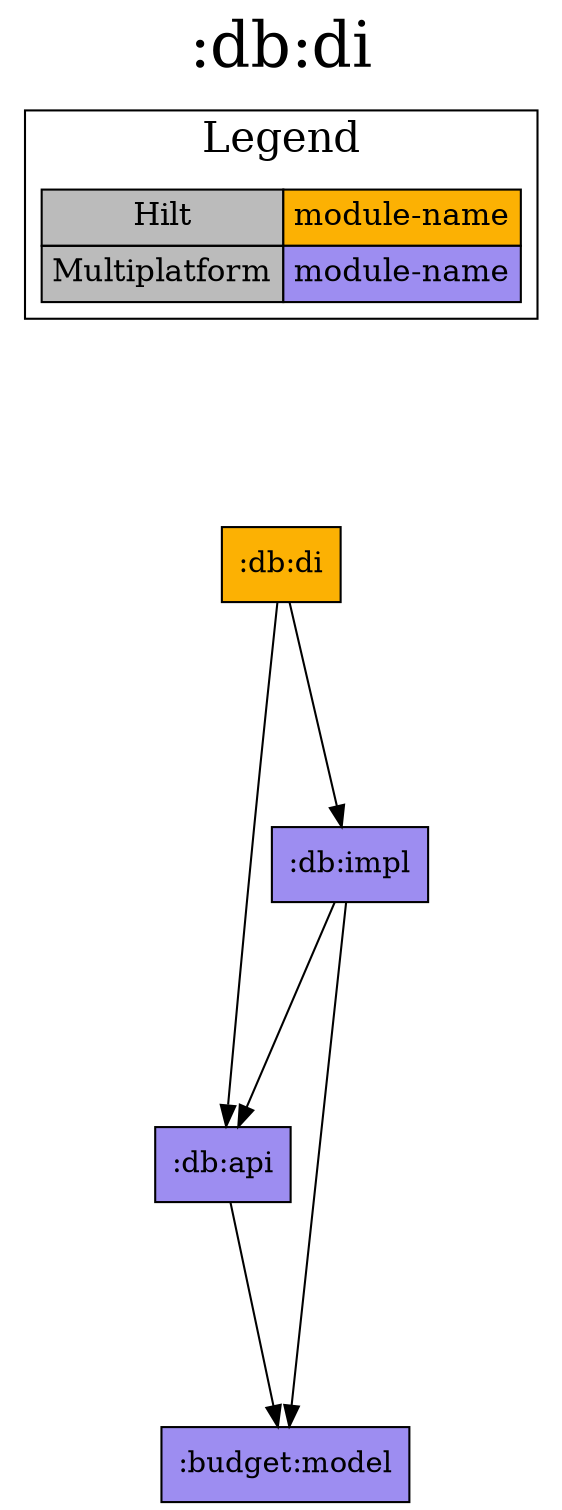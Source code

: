digraph {
edge ["dir"="forward"]
graph ["dpi"="100","label"=":db:di","labelloc"="t","fontsize"="30","ranksep"="1.5","rankdir"="TB"]
node ["style"="filled"]
":budget:model" ["fillcolor"="#9D8DF1","shape"="box"]
":db:api" ["fillcolor"="#9D8DF1","shape"="box"]
":db:di" ["shape"="box","fillcolor"="#FCB103"]
":db:impl" ["fillcolor"="#9D8DF1","shape"="box"]
{
edge ["dir"="none"]
graph ["rank"="same"]
":db:di"
}
":db:api" -> ":budget:model"
":db:di" -> ":db:api"
":db:di" -> ":db:impl"
":db:impl" -> ":budget:model"
":db:impl" -> ":db:api"
subgraph "cluster_legend" {
edge ["dir"="none"]
graph ["label"="Legend","fontsize"="20"]
"Legend" ["style"="filled","fillcolor"="#bbbbbb","shape"="none","margin"="0","fontsize"="15","label"=<
<TABLE BORDER="0" CELLBORDER="1" CELLSPACING="0" CELLPADDING="4">
<TR><TD>Hilt</TD><TD BGCOLOR="#FCB103">module-name</TD></TR>
<TR><TD>Multiplatform</TD><TD BGCOLOR="#9D8DF1">module-name</TD></TR>
</TABLE>
>]
} -> ":db:di" ["style"="invis"]
}

